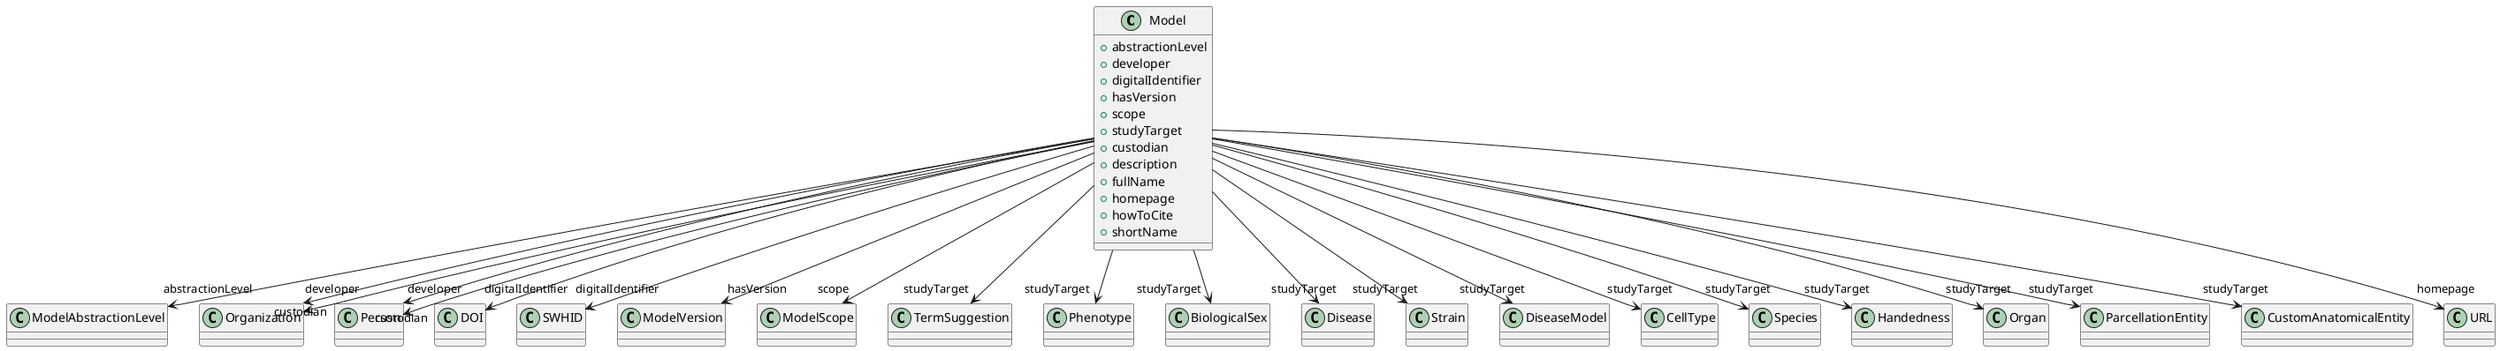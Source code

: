 @startuml
class Model {
+abstractionLevel
+developer
+digitalIdentifier
+hasVersion
+scope
+studyTarget
+custodian
+description
+fullName
+homepage
+howToCite
+shortName

}
Model -d-> "abstractionLevel" ModelAbstractionLevel
Model -d-> "developer" Organization
Model -d-> "developer" Person
Model -d-> "digitalIdentifier" DOI
Model -d-> "digitalIdentifier" SWHID
Model -d-> "hasVersion" ModelVersion
Model -d-> "scope" ModelScope
Model -d-> "studyTarget" TermSuggestion
Model -d-> "studyTarget" Phenotype
Model -d-> "studyTarget" BiologicalSex
Model -d-> "studyTarget" Disease
Model -d-> "studyTarget" Strain
Model -d-> "studyTarget" DiseaseModel
Model -d-> "studyTarget" CellType
Model -d-> "studyTarget" Species
Model -d-> "studyTarget" Handedness
Model -d-> "studyTarget" Organ
Model -d-> "studyTarget" ParcellationEntity
Model -d-> "studyTarget" CustomAnatomicalEntity
Model -d-> "custodian" Organization
Model -d-> "custodian" Person
Model -d-> "homepage" URL

@enduml